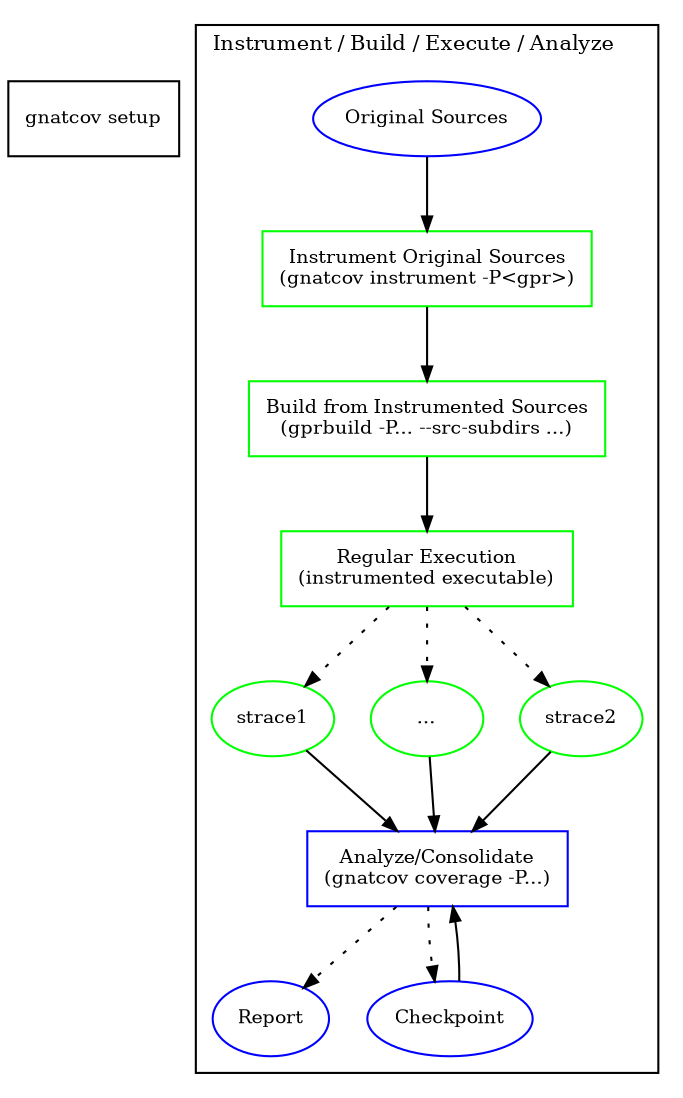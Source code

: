 digraph {
  node [fontsize = 9]

  edge [fontsize = 9, arrowsize=0.7]

  setup [shape=box, label="gnatcov setup"]

  /*-------------------
    Using Source traces
    -------------------*/
  subgraph "cluster_src_traces" {
  label = "Instrument / Build / Execute / Analyze";
  fontsize = 10;
  labeljust = l;

  /* processes */
  node [shape = box];

  node [color = green];
  instrument [label = "Instrument Original Sources\n(gnatcov instrument -P<gpr>)"];
  build_instr [label = "Build from Instrumented Sources\n(gprbuild -P... --src-subdirs ...)"];
  regular_execution [label = "Regular Execution\n(instrumented executable)"];

  node [color = blue];
  srct_coverage [label = "Analyze/Consolidate\n(gnatcov coverage -P...)"];

  /* products or inputs */
  node [shape = ellipse, color = green];
  st1 [label = "strace1"];
  stdots [label = "..."];
  st2 [label = "strace2"];

  node [shape = ellipse, color = blue];
  srct_report [label = "Report"];
  srct_checkpoint [label = "Checkpoint"];

  src [shape = ellipse, label = "Original Sources"];

  /* Links */
  src -> instrument;
  instrument -> build_instr;
  build_instr -> regular_execution;

  {rank = same;
   st1; stdots; st2;
  }

  regular_execution -> st1 [style = dotted];
  regular_execution -> stdots [style = dotted];
  regular_execution -> st2 [style = dotted];

  st1 -> srct_coverage;
  stdots -> srct_coverage;
  st2 -> srct_coverage;

  srct_coverage -> srct_report [style = dotted];
  srct_coverage -> srct_checkpoint [style = dotted];
  srct_checkpoint -> srct_coverage;

  }
}
